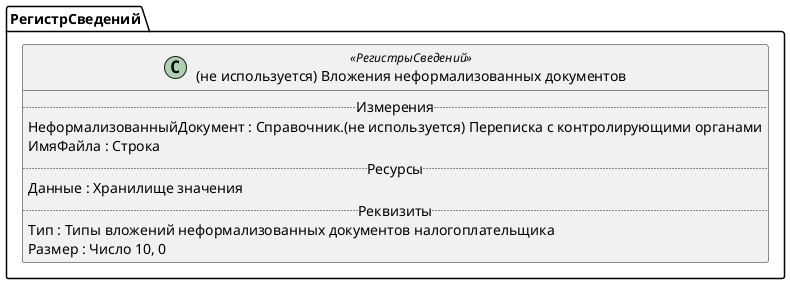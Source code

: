 ﻿@startuml УдалитьВложенияНеформализованныхДокументов
'!include templates.wsd
'..\include templates.wsd
class РегистрСведений.УдалитьВложенияНеформализованныхДокументов as "(не используется) Вложения неформализованных документов" <<РегистрыСведений>>
{
..Измерения..
НеформализованныйДокумент : Справочник.(не используется) Переписка с контролирующими органами
ИмяФайла : Строка
..Ресурсы..
Данные : Хранилище значения
..Реквизиты..
Тип : Типы вложений неформализованных документов налогоплательщика
Размер : Число 10, 0
}
@enduml
